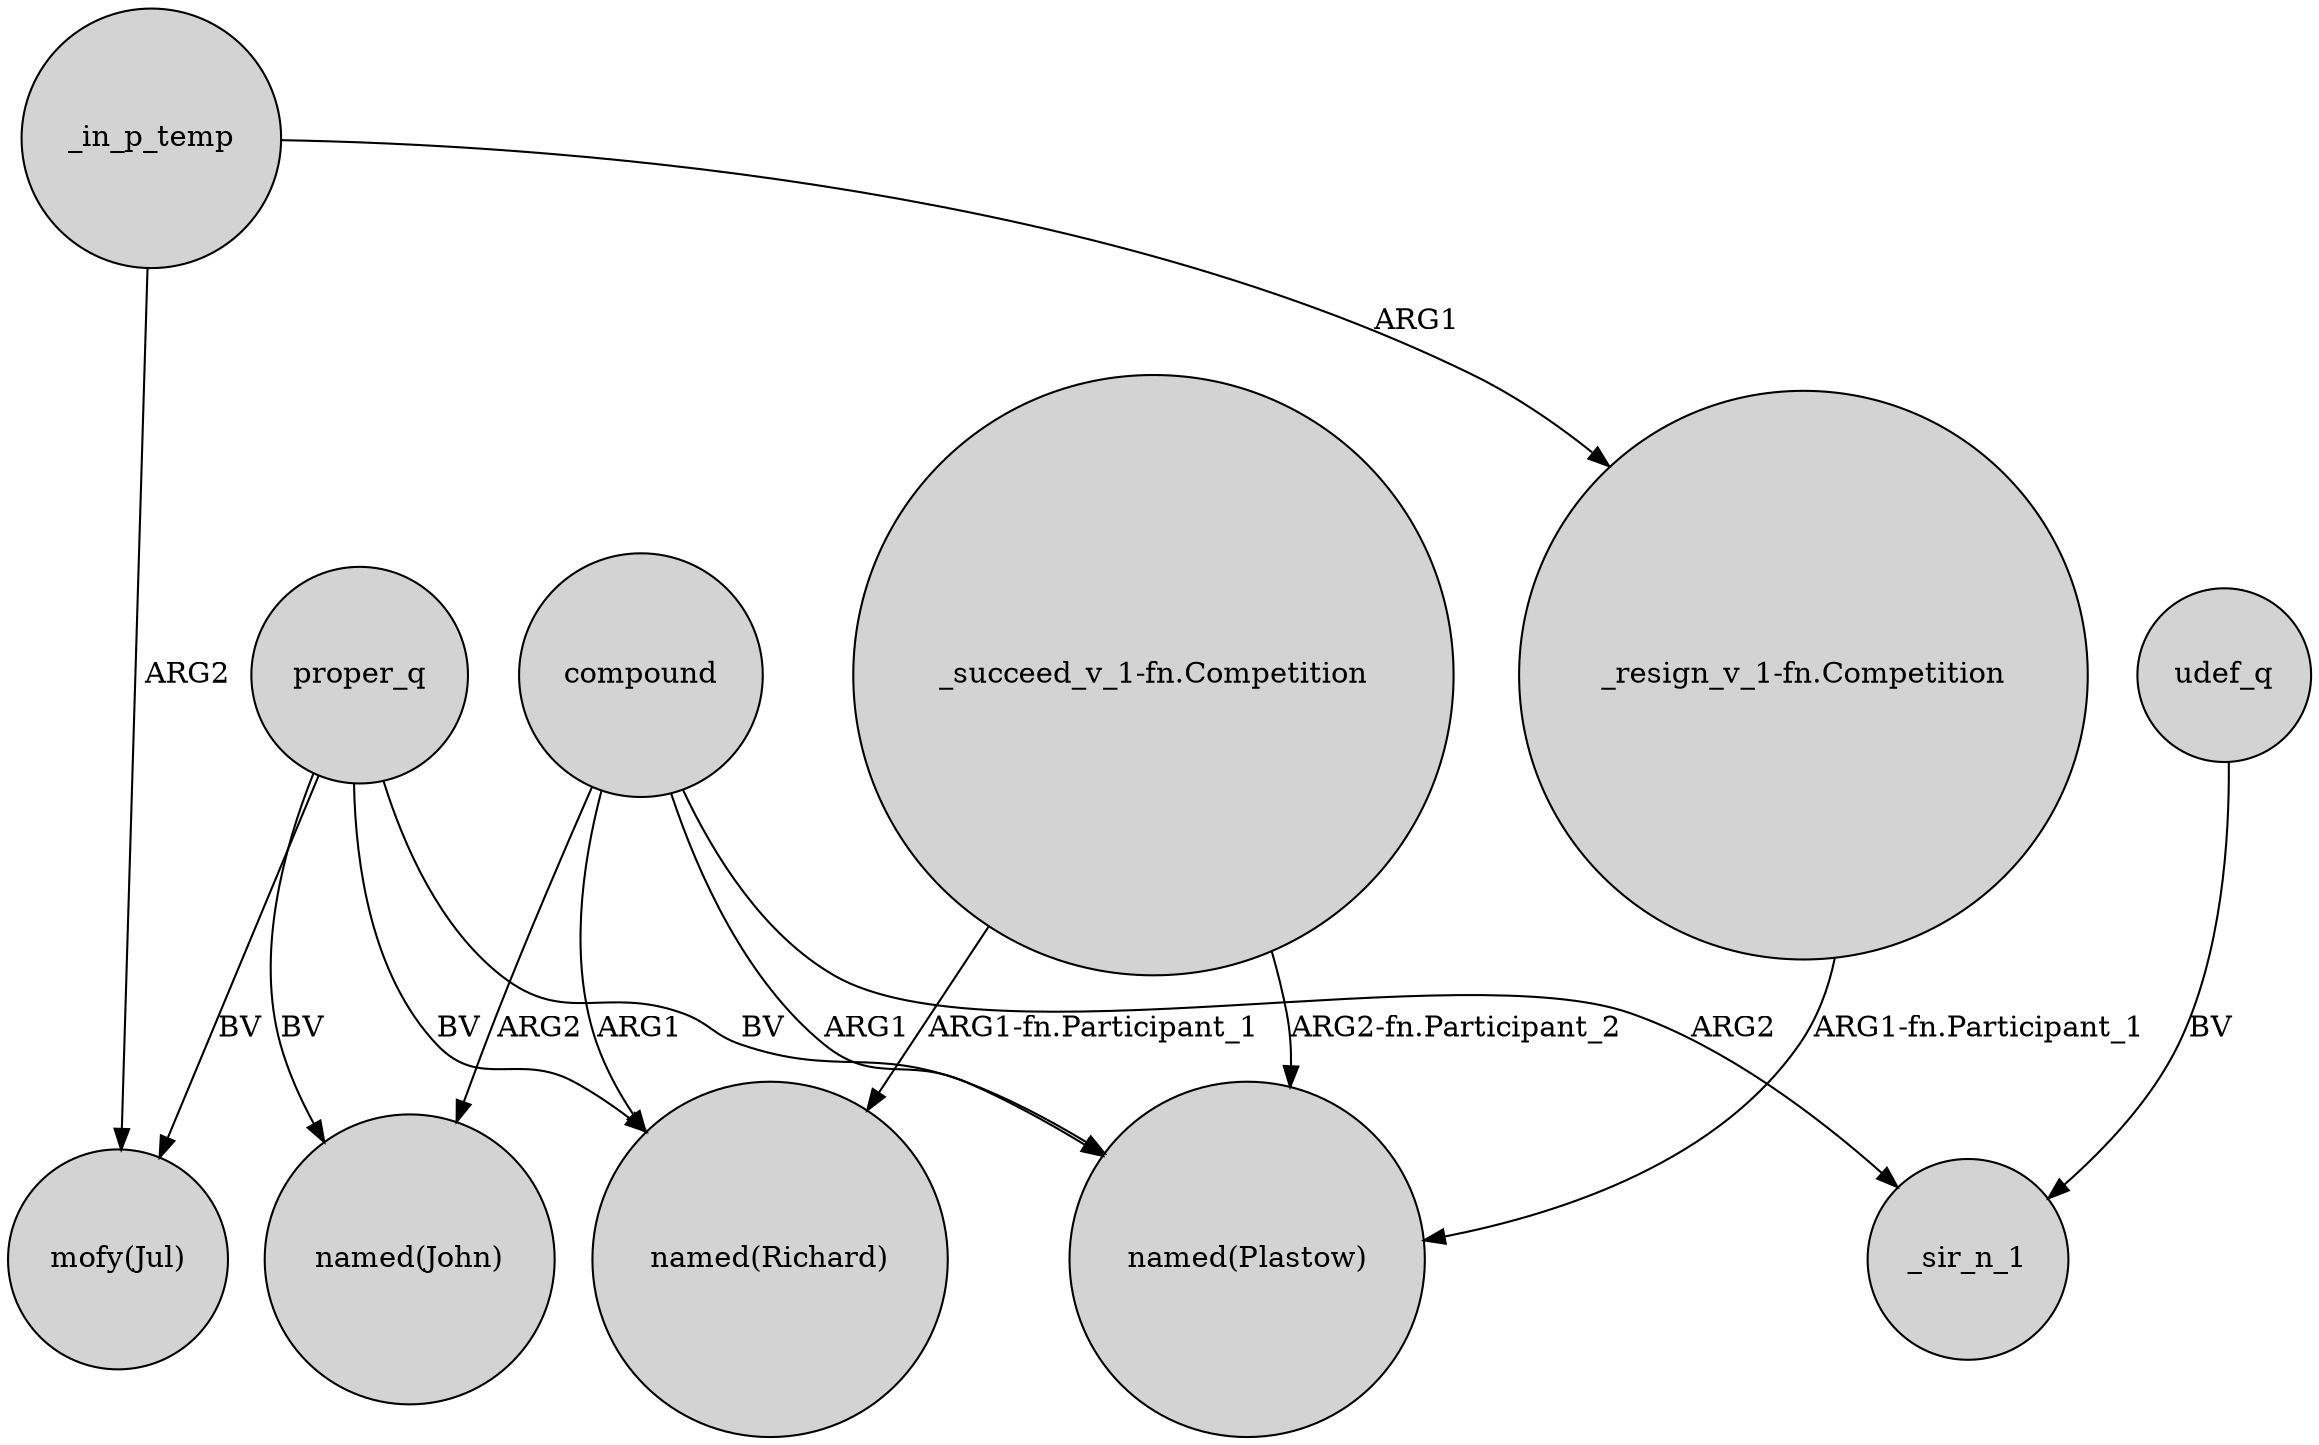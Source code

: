 digraph {
	node [shape=circle style=filled]
	compound -> "named(John)" [label=ARG2]
	compound -> _sir_n_1 [label=ARG2]
	_in_p_temp -> "mofy(Jul)" [label=ARG2]
	"_succeed_v_1-fn.Competition" -> "named(Plastow)" [label="ARG2-fn.Participant_2"]
	compound -> "named(Plastow)" [label=ARG1]
	proper_q -> "mofy(Jul)" [label=BV]
	proper_q -> "named(Plastow)" [label=BV]
	_in_p_temp -> "_resign_v_1-fn.Competition" [label=ARG1]
	compound -> "named(Richard)" [label=ARG1]
	"_succeed_v_1-fn.Competition" -> "named(Richard)" [label="ARG1-fn.Participant_1"]
	"_resign_v_1-fn.Competition" -> "named(Plastow)" [label="ARG1-fn.Participant_1"]
	proper_q -> "named(Richard)" [label=BV]
	udef_q -> _sir_n_1 [label=BV]
	proper_q -> "named(John)" [label=BV]
}
